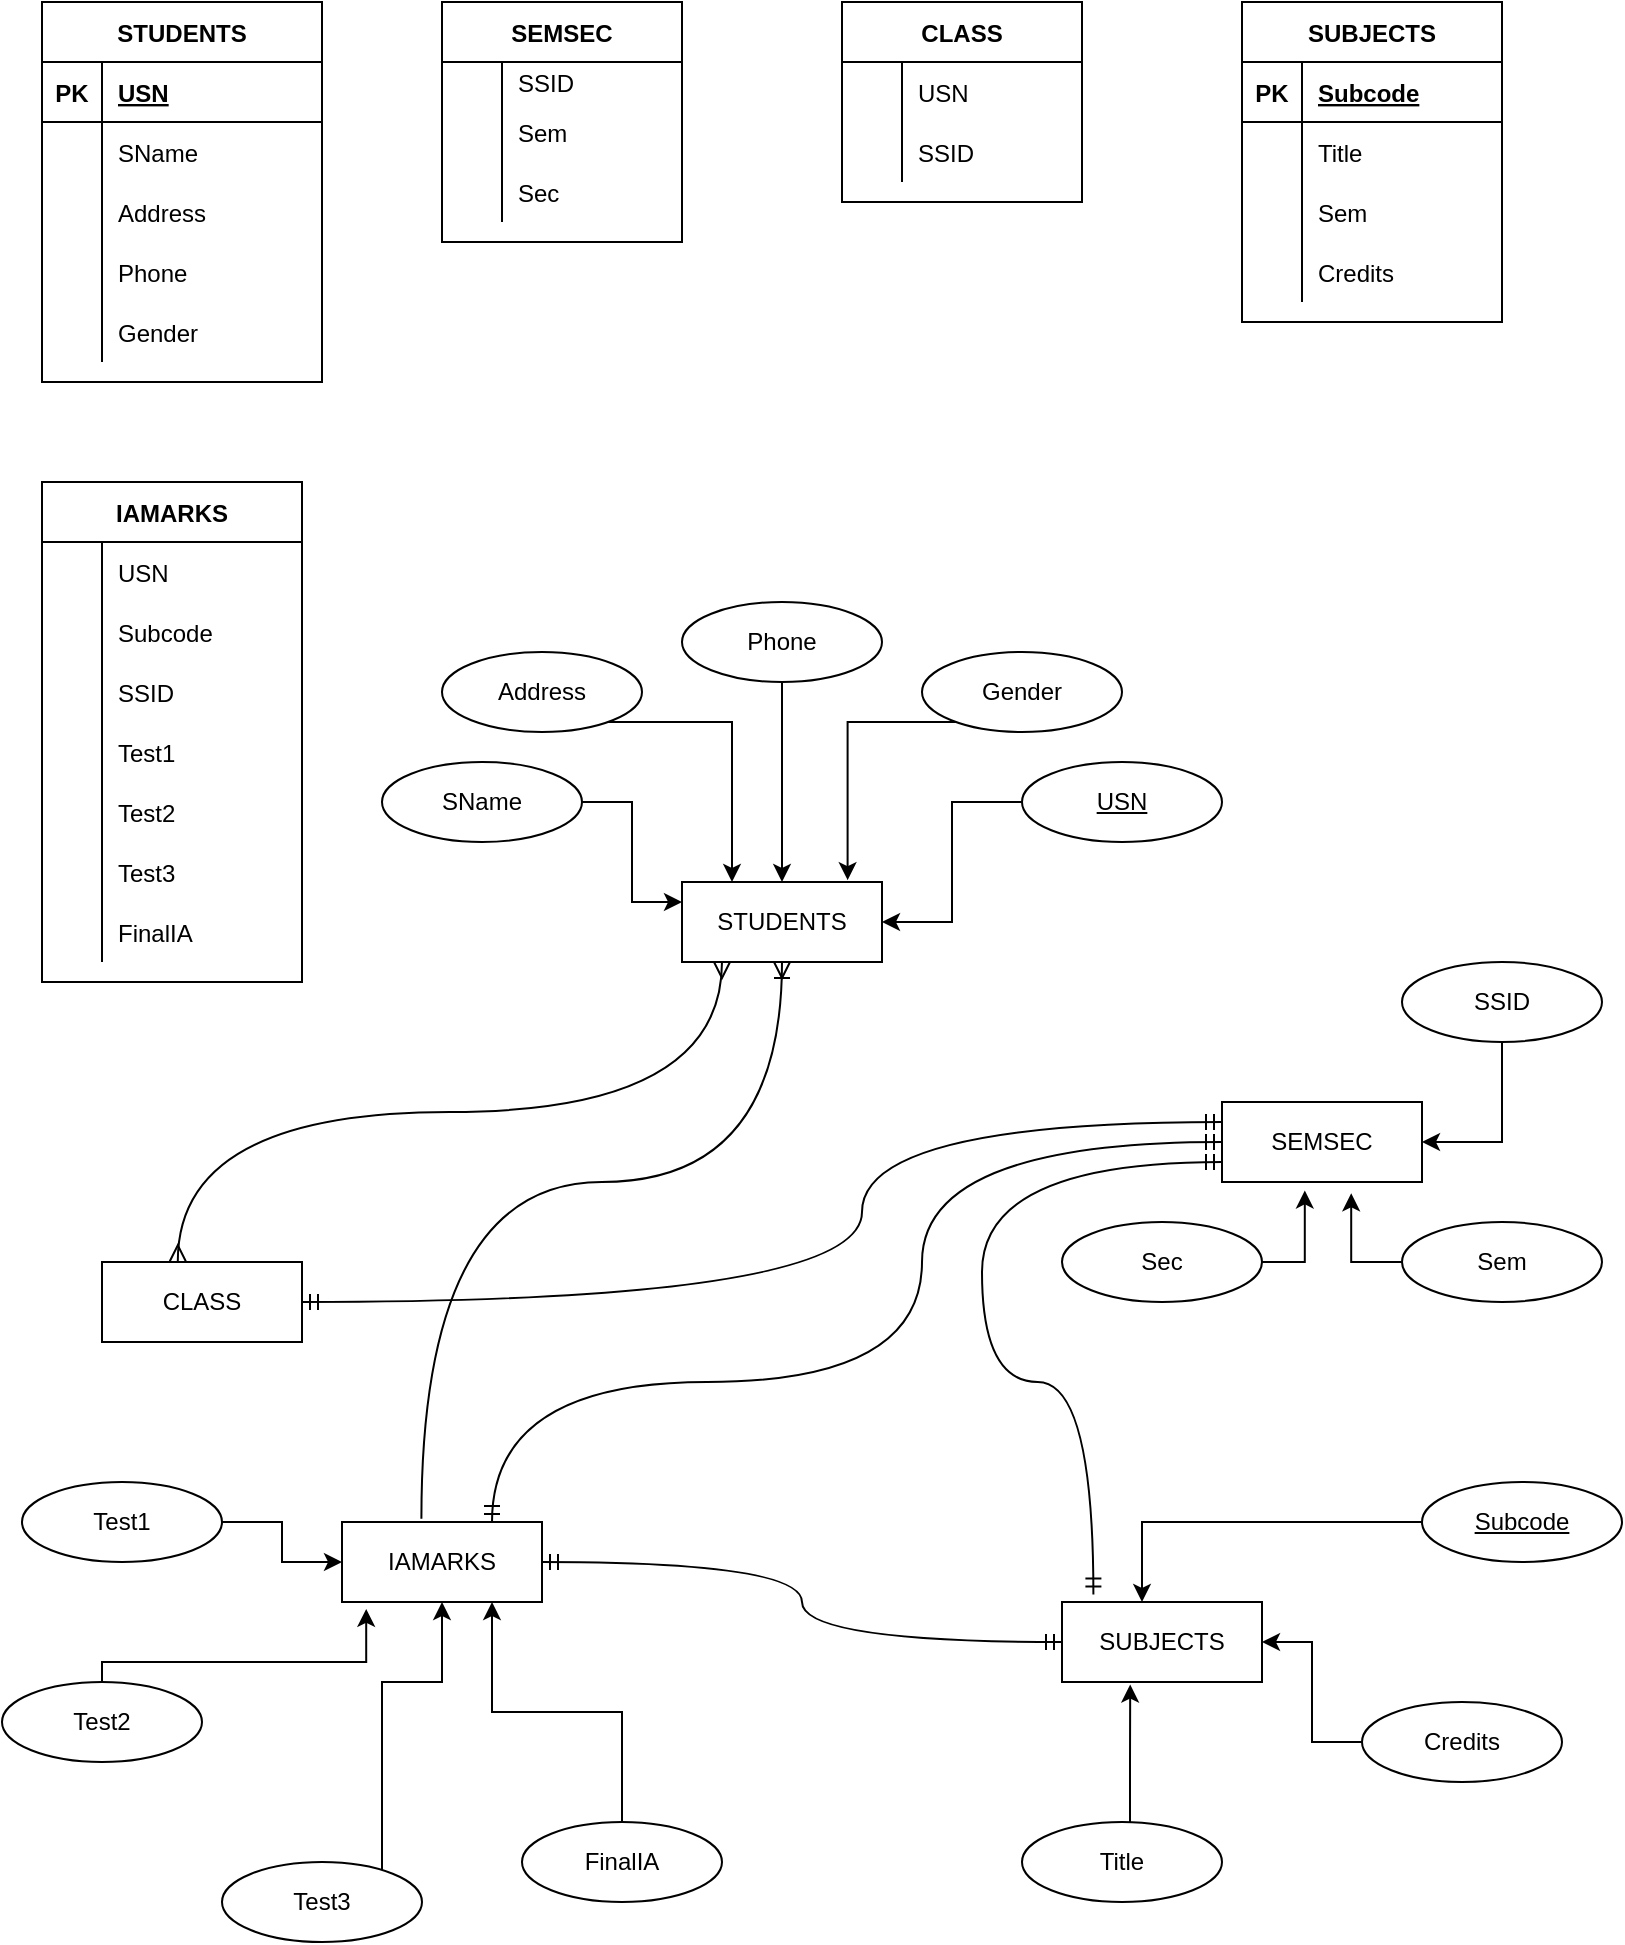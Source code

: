 <mxfile version="15.1.2" type="google"><diagram id="chDAB9A016qZAqYnTGIO" name="Page-1"><mxGraphModel dx="899" dy="472" grid="1" gridSize="10" guides="1" tooltips="1" connect="1" arrows="1" fold="1" page="1" pageScale="1" pageWidth="850" pageHeight="1100" math="0" shadow="0"><root><mxCell id="0"/><mxCell id="1" parent="0"/><mxCell id="co3FYjdz3-iIL1spI5m8-1" value="STUDENTS" style="shape=table;startSize=30;container=1;collapsible=1;childLayout=tableLayout;fixedRows=1;rowLines=0;fontStyle=1;align=center;resizeLast=1;" parent="1" vertex="1"><mxGeometry x="40" y="40" width="140" height="190" as="geometry"><mxRectangle x="40" y="40" width="100" height="30" as="alternateBounds"/></mxGeometry></mxCell><mxCell id="co3FYjdz3-iIL1spI5m8-2" value="" style="shape=partialRectangle;collapsible=0;dropTarget=0;pointerEvents=0;fillColor=none;top=0;left=0;bottom=1;right=0;points=[[0,0.5],[1,0.5]];portConstraint=eastwest;" parent="co3FYjdz3-iIL1spI5m8-1" vertex="1"><mxGeometry y="30" width="140" height="30" as="geometry"/></mxCell><mxCell id="co3FYjdz3-iIL1spI5m8-3" value="PK" style="shape=partialRectangle;connectable=0;fillColor=none;top=0;left=0;bottom=0;right=0;fontStyle=1;overflow=hidden;" parent="co3FYjdz3-iIL1spI5m8-2" vertex="1"><mxGeometry width="30" height="30" as="geometry"/></mxCell><mxCell id="co3FYjdz3-iIL1spI5m8-4" value="USN" style="shape=partialRectangle;connectable=0;fillColor=none;top=0;left=0;bottom=0;right=0;align=left;spacingLeft=6;fontStyle=5;overflow=hidden;" parent="co3FYjdz3-iIL1spI5m8-2" vertex="1"><mxGeometry x="30" width="110" height="30" as="geometry"/></mxCell><mxCell id="co3FYjdz3-iIL1spI5m8-5" value="" style="shape=partialRectangle;collapsible=0;dropTarget=0;pointerEvents=0;fillColor=none;top=0;left=0;bottom=0;right=0;points=[[0,0.5],[1,0.5]];portConstraint=eastwest;" parent="co3FYjdz3-iIL1spI5m8-1" vertex="1"><mxGeometry y="60" width="140" height="30" as="geometry"/></mxCell><mxCell id="co3FYjdz3-iIL1spI5m8-6" value="" style="shape=partialRectangle;connectable=0;fillColor=none;top=0;left=0;bottom=0;right=0;editable=1;overflow=hidden;" parent="co3FYjdz3-iIL1spI5m8-5" vertex="1"><mxGeometry width="30" height="30" as="geometry"/></mxCell><mxCell id="co3FYjdz3-iIL1spI5m8-7" value="SName" style="shape=partialRectangle;connectable=0;fillColor=none;top=0;left=0;bottom=0;right=0;align=left;spacingLeft=6;overflow=hidden;" parent="co3FYjdz3-iIL1spI5m8-5" vertex="1"><mxGeometry x="30" width="110" height="30" as="geometry"/></mxCell><mxCell id="co3FYjdz3-iIL1spI5m8-8" value="" style="shape=partialRectangle;collapsible=0;dropTarget=0;pointerEvents=0;fillColor=none;top=0;left=0;bottom=0;right=0;points=[[0,0.5],[1,0.5]];portConstraint=eastwest;" parent="co3FYjdz3-iIL1spI5m8-1" vertex="1"><mxGeometry y="90" width="140" height="30" as="geometry"/></mxCell><mxCell id="co3FYjdz3-iIL1spI5m8-9" value="" style="shape=partialRectangle;connectable=0;fillColor=none;top=0;left=0;bottom=0;right=0;editable=1;overflow=hidden;" parent="co3FYjdz3-iIL1spI5m8-8" vertex="1"><mxGeometry width="30" height="30" as="geometry"/></mxCell><mxCell id="co3FYjdz3-iIL1spI5m8-10" value="Address" style="shape=partialRectangle;connectable=0;fillColor=none;top=0;left=0;bottom=0;right=0;align=left;spacingLeft=6;overflow=hidden;" parent="co3FYjdz3-iIL1spI5m8-8" vertex="1"><mxGeometry x="30" width="110" height="30" as="geometry"/></mxCell><mxCell id="co3FYjdz3-iIL1spI5m8-11" value="" style="shape=partialRectangle;collapsible=0;dropTarget=0;pointerEvents=0;fillColor=none;top=0;left=0;bottom=0;right=0;points=[[0,0.5],[1,0.5]];portConstraint=eastwest;" parent="co3FYjdz3-iIL1spI5m8-1" vertex="1"><mxGeometry y="120" width="140" height="30" as="geometry"/></mxCell><mxCell id="co3FYjdz3-iIL1spI5m8-12" value="" style="shape=partialRectangle;connectable=0;fillColor=none;top=0;left=0;bottom=0;right=0;editable=1;overflow=hidden;" parent="co3FYjdz3-iIL1spI5m8-11" vertex="1"><mxGeometry width="30" height="30" as="geometry"/></mxCell><mxCell id="co3FYjdz3-iIL1spI5m8-13" value="Phone" style="shape=partialRectangle;connectable=0;fillColor=none;top=0;left=0;bottom=0;right=0;align=left;spacingLeft=6;overflow=hidden;" parent="co3FYjdz3-iIL1spI5m8-11" vertex="1"><mxGeometry x="30" width="110" height="30" as="geometry"/></mxCell><mxCell id="co3FYjdz3-iIL1spI5m8-14" style="shape=partialRectangle;collapsible=0;dropTarget=0;pointerEvents=0;fillColor=none;top=0;left=0;bottom=0;right=0;points=[[0,0.5],[1,0.5]];portConstraint=eastwest;" parent="co3FYjdz3-iIL1spI5m8-1" vertex="1"><mxGeometry y="150" width="140" height="30" as="geometry"/></mxCell><mxCell id="co3FYjdz3-iIL1spI5m8-15" style="shape=partialRectangle;connectable=0;fillColor=none;top=0;left=0;bottom=0;right=0;editable=1;overflow=hidden;" parent="co3FYjdz3-iIL1spI5m8-14" vertex="1"><mxGeometry width="30" height="30" as="geometry"/></mxCell><mxCell id="co3FYjdz3-iIL1spI5m8-16" value="Gender" style="shape=partialRectangle;connectable=0;fillColor=none;top=0;left=0;bottom=0;right=0;align=left;spacingLeft=6;overflow=hidden;" parent="co3FYjdz3-iIL1spI5m8-14" vertex="1"><mxGeometry x="30" width="110" height="30" as="geometry"/></mxCell><mxCell id="co3FYjdz3-iIL1spI5m8-17" value="SEMSEC" style="shape=table;startSize=30;container=1;collapsible=1;childLayout=tableLayout;fixedRows=1;rowLines=0;fontStyle=1;align=center;resizeLast=1;" parent="1" vertex="1"><mxGeometry x="240" y="40" width="120" height="120" as="geometry"><mxRectangle x="240" y="40" width="80" height="30" as="alternateBounds"/></mxGeometry></mxCell><mxCell id="co3FYjdz3-iIL1spI5m8-21" value="" style="shape=partialRectangle;collapsible=0;dropTarget=0;pointerEvents=0;fillColor=none;top=0;left=0;bottom=0;right=0;points=[[0,0.5],[1,0.5]];portConstraint=eastwest;" parent="co3FYjdz3-iIL1spI5m8-17" vertex="1"><mxGeometry y="30" width="120" height="20" as="geometry"/></mxCell><mxCell id="co3FYjdz3-iIL1spI5m8-22" value="" style="shape=partialRectangle;connectable=0;fillColor=none;top=0;left=0;bottom=0;right=0;editable=1;overflow=hidden;" parent="co3FYjdz3-iIL1spI5m8-21" vertex="1"><mxGeometry width="30" height="20" as="geometry"/></mxCell><mxCell id="co3FYjdz3-iIL1spI5m8-23" value="SSID" style="shape=partialRectangle;connectable=0;fillColor=none;top=0;left=0;bottom=0;right=0;align=left;spacingLeft=6;overflow=hidden;" parent="co3FYjdz3-iIL1spI5m8-21" vertex="1"><mxGeometry x="30" width="90" height="20" as="geometry"/></mxCell><mxCell id="co3FYjdz3-iIL1spI5m8-24" value="" style="shape=partialRectangle;collapsible=0;dropTarget=0;pointerEvents=0;fillColor=none;top=0;left=0;bottom=0;right=0;points=[[0,0.5],[1,0.5]];portConstraint=eastwest;" parent="co3FYjdz3-iIL1spI5m8-17" vertex="1"><mxGeometry y="50" width="120" height="30" as="geometry"/></mxCell><mxCell id="co3FYjdz3-iIL1spI5m8-25" value="" style="shape=partialRectangle;connectable=0;fillColor=none;top=0;left=0;bottom=0;right=0;editable=1;overflow=hidden;" parent="co3FYjdz3-iIL1spI5m8-24" vertex="1"><mxGeometry width="30" height="30" as="geometry"/></mxCell><mxCell id="co3FYjdz3-iIL1spI5m8-26" value="Sem" style="shape=partialRectangle;connectable=0;fillColor=none;top=0;left=0;bottom=0;right=0;align=left;spacingLeft=6;overflow=hidden;" parent="co3FYjdz3-iIL1spI5m8-24" vertex="1"><mxGeometry x="30" width="90" height="30" as="geometry"/></mxCell><mxCell id="co3FYjdz3-iIL1spI5m8-27" value="" style="shape=partialRectangle;collapsible=0;dropTarget=0;pointerEvents=0;fillColor=none;top=0;left=0;bottom=0;right=0;points=[[0,0.5],[1,0.5]];portConstraint=eastwest;" parent="co3FYjdz3-iIL1spI5m8-17" vertex="1"><mxGeometry y="80" width="120" height="30" as="geometry"/></mxCell><mxCell id="co3FYjdz3-iIL1spI5m8-28" value="" style="shape=partialRectangle;connectable=0;fillColor=none;top=0;left=0;bottom=0;right=0;editable=1;overflow=hidden;" parent="co3FYjdz3-iIL1spI5m8-27" vertex="1"><mxGeometry width="30" height="30" as="geometry"/></mxCell><mxCell id="co3FYjdz3-iIL1spI5m8-29" value="Sec" style="shape=partialRectangle;connectable=0;fillColor=none;top=0;left=0;bottom=0;right=0;align=left;spacingLeft=6;overflow=hidden;" parent="co3FYjdz3-iIL1spI5m8-27" vertex="1"><mxGeometry x="30" width="90" height="30" as="geometry"/></mxCell><mxCell id="co3FYjdz3-iIL1spI5m8-33" value="CLASS" style="shape=table;startSize=30;container=1;collapsible=1;childLayout=tableLayout;fixedRows=1;rowLines=0;fontStyle=1;align=center;resizeLast=1;" parent="1" vertex="1"><mxGeometry x="440" y="40" width="120" height="100" as="geometry"><mxRectangle x="440" y="40" width="70" height="30" as="alternateBounds"/></mxGeometry></mxCell><mxCell id="co3FYjdz3-iIL1spI5m8-37" value="" style="shape=partialRectangle;collapsible=0;dropTarget=0;pointerEvents=0;fillColor=none;top=0;left=0;bottom=0;right=0;points=[[0,0.5],[1,0.5]];portConstraint=eastwest;" parent="co3FYjdz3-iIL1spI5m8-33" vertex="1"><mxGeometry y="30" width="120" height="30" as="geometry"/></mxCell><mxCell id="co3FYjdz3-iIL1spI5m8-38" value="" style="shape=partialRectangle;connectable=0;fillColor=none;top=0;left=0;bottom=0;right=0;editable=1;overflow=hidden;" parent="co3FYjdz3-iIL1spI5m8-37" vertex="1"><mxGeometry width="30" height="30" as="geometry"/></mxCell><mxCell id="co3FYjdz3-iIL1spI5m8-39" value="USN" style="shape=partialRectangle;connectable=0;fillColor=none;top=0;left=0;bottom=0;right=0;align=left;spacingLeft=6;overflow=hidden;" parent="co3FYjdz3-iIL1spI5m8-37" vertex="1"><mxGeometry x="30" width="90" height="30" as="geometry"/></mxCell><mxCell id="co3FYjdz3-iIL1spI5m8-40" value="" style="shape=partialRectangle;collapsible=0;dropTarget=0;pointerEvents=0;fillColor=none;top=0;left=0;bottom=0;right=0;points=[[0,0.5],[1,0.5]];portConstraint=eastwest;" parent="co3FYjdz3-iIL1spI5m8-33" vertex="1"><mxGeometry y="60" width="120" height="30" as="geometry"/></mxCell><mxCell id="co3FYjdz3-iIL1spI5m8-41" value="" style="shape=partialRectangle;connectable=0;fillColor=none;top=0;left=0;bottom=0;right=0;editable=1;overflow=hidden;" parent="co3FYjdz3-iIL1spI5m8-40" vertex="1"><mxGeometry width="30" height="30" as="geometry"/></mxCell><mxCell id="co3FYjdz3-iIL1spI5m8-42" value="SSID" style="shape=partialRectangle;connectable=0;fillColor=none;top=0;left=0;bottom=0;right=0;align=left;spacingLeft=6;overflow=hidden;" parent="co3FYjdz3-iIL1spI5m8-40" vertex="1"><mxGeometry x="30" width="90" height="30" as="geometry"/></mxCell><mxCell id="co3FYjdz3-iIL1spI5m8-46" value="SUBJECTS" style="shape=table;startSize=30;container=1;collapsible=1;childLayout=tableLayout;fixedRows=1;rowLines=0;fontStyle=1;align=center;resizeLast=1;" parent="1" vertex="1"><mxGeometry x="640" y="40" width="130" height="160" as="geometry"><mxRectangle x="640" y="40" width="100" height="30" as="alternateBounds"/></mxGeometry></mxCell><mxCell id="co3FYjdz3-iIL1spI5m8-47" value="" style="shape=partialRectangle;collapsible=0;dropTarget=0;pointerEvents=0;fillColor=none;top=0;left=0;bottom=1;right=0;points=[[0,0.5],[1,0.5]];portConstraint=eastwest;" parent="co3FYjdz3-iIL1spI5m8-46" vertex="1"><mxGeometry y="30" width="130" height="30" as="geometry"/></mxCell><mxCell id="co3FYjdz3-iIL1spI5m8-48" value="PK" style="shape=partialRectangle;connectable=0;fillColor=none;top=0;left=0;bottom=0;right=0;fontStyle=1;overflow=hidden;" parent="co3FYjdz3-iIL1spI5m8-47" vertex="1"><mxGeometry width="30" height="30" as="geometry"/></mxCell><mxCell id="co3FYjdz3-iIL1spI5m8-49" value="Subcode" style="shape=partialRectangle;connectable=0;fillColor=none;top=0;left=0;bottom=0;right=0;align=left;spacingLeft=6;fontStyle=5;overflow=hidden;" parent="co3FYjdz3-iIL1spI5m8-47" vertex="1"><mxGeometry x="30" width="100" height="30" as="geometry"/></mxCell><mxCell id="co3FYjdz3-iIL1spI5m8-50" value="" style="shape=partialRectangle;collapsible=0;dropTarget=0;pointerEvents=0;fillColor=none;top=0;left=0;bottom=0;right=0;points=[[0,0.5],[1,0.5]];portConstraint=eastwest;" parent="co3FYjdz3-iIL1spI5m8-46" vertex="1"><mxGeometry y="60" width="130" height="30" as="geometry"/></mxCell><mxCell id="co3FYjdz3-iIL1spI5m8-51" value="" style="shape=partialRectangle;connectable=0;fillColor=none;top=0;left=0;bottom=0;right=0;editable=1;overflow=hidden;" parent="co3FYjdz3-iIL1spI5m8-50" vertex="1"><mxGeometry width="30" height="30" as="geometry"/></mxCell><mxCell id="co3FYjdz3-iIL1spI5m8-52" value="Title" style="shape=partialRectangle;connectable=0;fillColor=none;top=0;left=0;bottom=0;right=0;align=left;spacingLeft=6;overflow=hidden;" parent="co3FYjdz3-iIL1spI5m8-50" vertex="1"><mxGeometry x="30" width="100" height="30" as="geometry"/></mxCell><mxCell id="co3FYjdz3-iIL1spI5m8-53" value="" style="shape=partialRectangle;collapsible=0;dropTarget=0;pointerEvents=0;fillColor=none;top=0;left=0;bottom=0;right=0;points=[[0,0.5],[1,0.5]];portConstraint=eastwest;" parent="co3FYjdz3-iIL1spI5m8-46" vertex="1"><mxGeometry y="90" width="130" height="30" as="geometry"/></mxCell><mxCell id="co3FYjdz3-iIL1spI5m8-54" value="" style="shape=partialRectangle;connectable=0;fillColor=none;top=0;left=0;bottom=0;right=0;editable=1;overflow=hidden;" parent="co3FYjdz3-iIL1spI5m8-53" vertex="1"><mxGeometry width="30" height="30" as="geometry"/></mxCell><mxCell id="co3FYjdz3-iIL1spI5m8-55" value="Sem" style="shape=partialRectangle;connectable=0;fillColor=none;top=0;left=0;bottom=0;right=0;align=left;spacingLeft=6;overflow=hidden;" parent="co3FYjdz3-iIL1spI5m8-53" vertex="1"><mxGeometry x="30" width="100" height="30" as="geometry"/></mxCell><mxCell id="co3FYjdz3-iIL1spI5m8-56" value="" style="shape=partialRectangle;collapsible=0;dropTarget=0;pointerEvents=0;fillColor=none;top=0;left=0;bottom=0;right=0;points=[[0,0.5],[1,0.5]];portConstraint=eastwest;" parent="co3FYjdz3-iIL1spI5m8-46" vertex="1"><mxGeometry y="120" width="130" height="30" as="geometry"/></mxCell><mxCell id="co3FYjdz3-iIL1spI5m8-57" value="" style="shape=partialRectangle;connectable=0;fillColor=none;top=0;left=0;bottom=0;right=0;editable=1;overflow=hidden;" parent="co3FYjdz3-iIL1spI5m8-56" vertex="1"><mxGeometry width="30" height="30" as="geometry"/></mxCell><mxCell id="co3FYjdz3-iIL1spI5m8-58" value="Credits" style="shape=partialRectangle;connectable=0;fillColor=none;top=0;left=0;bottom=0;right=0;align=left;spacingLeft=6;overflow=hidden;" parent="co3FYjdz3-iIL1spI5m8-56" vertex="1"><mxGeometry x="30" width="100" height="30" as="geometry"/></mxCell><mxCell id="co3FYjdz3-iIL1spI5m8-59" value="IAMARKS" style="shape=table;startSize=30;container=1;collapsible=1;childLayout=tableLayout;fixedRows=1;rowLines=0;fontStyle=1;align=center;resizeLast=1;" parent="1" vertex="1"><mxGeometry x="40" y="280" width="130" height="250" as="geometry"><mxRectangle x="40" y="280" width="90" height="30" as="alternateBounds"/></mxGeometry></mxCell><mxCell id="co3FYjdz3-iIL1spI5m8-63" value="" style="shape=partialRectangle;collapsible=0;dropTarget=0;pointerEvents=0;fillColor=none;top=0;left=0;bottom=0;right=0;points=[[0,0.5],[1,0.5]];portConstraint=eastwest;" parent="co3FYjdz3-iIL1spI5m8-59" vertex="1"><mxGeometry y="30" width="130" height="30" as="geometry"/></mxCell><mxCell id="co3FYjdz3-iIL1spI5m8-64" value="" style="shape=partialRectangle;connectable=0;fillColor=none;top=0;left=0;bottom=0;right=0;editable=1;overflow=hidden;" parent="co3FYjdz3-iIL1spI5m8-63" vertex="1"><mxGeometry width="30" height="30" as="geometry"/></mxCell><mxCell id="co3FYjdz3-iIL1spI5m8-65" value="USN" style="shape=partialRectangle;connectable=0;fillColor=none;top=0;left=0;bottom=0;right=0;align=left;spacingLeft=6;overflow=hidden;" parent="co3FYjdz3-iIL1spI5m8-63" vertex="1"><mxGeometry x="30" width="100" height="30" as="geometry"/></mxCell><mxCell id="co3FYjdz3-iIL1spI5m8-66" value="" style="shape=partialRectangle;collapsible=0;dropTarget=0;pointerEvents=0;fillColor=none;top=0;left=0;bottom=0;right=0;points=[[0,0.5],[1,0.5]];portConstraint=eastwest;" parent="co3FYjdz3-iIL1spI5m8-59" vertex="1"><mxGeometry y="60" width="130" height="30" as="geometry"/></mxCell><mxCell id="co3FYjdz3-iIL1spI5m8-67" value="" style="shape=partialRectangle;connectable=0;fillColor=none;top=0;left=0;bottom=0;right=0;editable=1;overflow=hidden;" parent="co3FYjdz3-iIL1spI5m8-66" vertex="1"><mxGeometry width="30" height="30" as="geometry"/></mxCell><mxCell id="co3FYjdz3-iIL1spI5m8-68" value="Subcode" style="shape=partialRectangle;connectable=0;fillColor=none;top=0;left=0;bottom=0;right=0;align=left;spacingLeft=6;overflow=hidden;" parent="co3FYjdz3-iIL1spI5m8-66" vertex="1"><mxGeometry x="30" width="100" height="30" as="geometry"/></mxCell><mxCell id="co3FYjdz3-iIL1spI5m8-69" value="" style="shape=partialRectangle;collapsible=0;dropTarget=0;pointerEvents=0;fillColor=none;top=0;left=0;bottom=0;right=0;points=[[0,0.5],[1,0.5]];portConstraint=eastwest;" parent="co3FYjdz3-iIL1spI5m8-59" vertex="1"><mxGeometry y="90" width="130" height="30" as="geometry"/></mxCell><mxCell id="co3FYjdz3-iIL1spI5m8-70" value="" style="shape=partialRectangle;connectable=0;fillColor=none;top=0;left=0;bottom=0;right=0;editable=1;overflow=hidden;" parent="co3FYjdz3-iIL1spI5m8-69" vertex="1"><mxGeometry width="30" height="30" as="geometry"/></mxCell><mxCell id="co3FYjdz3-iIL1spI5m8-71" value="SSID" style="shape=partialRectangle;connectable=0;fillColor=none;top=0;left=0;bottom=0;right=0;align=left;spacingLeft=6;overflow=hidden;" parent="co3FYjdz3-iIL1spI5m8-69" vertex="1"><mxGeometry x="30" width="100" height="30" as="geometry"/></mxCell><mxCell id="co3FYjdz3-iIL1spI5m8-75" style="shape=partialRectangle;collapsible=0;dropTarget=0;pointerEvents=0;fillColor=none;top=0;left=0;bottom=0;right=0;points=[[0,0.5],[1,0.5]];portConstraint=eastwest;" parent="co3FYjdz3-iIL1spI5m8-59" vertex="1"><mxGeometry y="120" width="130" height="30" as="geometry"/></mxCell><mxCell id="co3FYjdz3-iIL1spI5m8-76" style="shape=partialRectangle;connectable=0;fillColor=none;top=0;left=0;bottom=0;right=0;editable=1;overflow=hidden;" parent="co3FYjdz3-iIL1spI5m8-75" vertex="1"><mxGeometry width="30" height="30" as="geometry"/></mxCell><mxCell id="co3FYjdz3-iIL1spI5m8-77" value="Test1" style="shape=partialRectangle;connectable=0;fillColor=none;top=0;left=0;bottom=0;right=0;align=left;spacingLeft=6;overflow=hidden;" parent="co3FYjdz3-iIL1spI5m8-75" vertex="1"><mxGeometry x="30" width="100" height="30" as="geometry"/></mxCell><mxCell id="co3FYjdz3-iIL1spI5m8-72" style="shape=partialRectangle;collapsible=0;dropTarget=0;pointerEvents=0;fillColor=none;top=0;left=0;bottom=0;right=0;points=[[0,0.5],[1,0.5]];portConstraint=eastwest;" parent="co3FYjdz3-iIL1spI5m8-59" vertex="1"><mxGeometry y="150" width="130" height="30" as="geometry"/></mxCell><mxCell id="co3FYjdz3-iIL1spI5m8-73" style="shape=partialRectangle;connectable=0;fillColor=none;top=0;left=0;bottom=0;right=0;editable=1;overflow=hidden;" parent="co3FYjdz3-iIL1spI5m8-72" vertex="1"><mxGeometry width="30" height="30" as="geometry"/></mxCell><mxCell id="co3FYjdz3-iIL1spI5m8-74" value="Test2" style="shape=partialRectangle;connectable=0;fillColor=none;top=0;left=0;bottom=0;right=0;align=left;spacingLeft=6;overflow=hidden;" parent="co3FYjdz3-iIL1spI5m8-72" vertex="1"><mxGeometry x="30" width="100" height="30" as="geometry"/></mxCell><mxCell id="co3FYjdz3-iIL1spI5m8-78" style="shape=partialRectangle;collapsible=0;dropTarget=0;pointerEvents=0;fillColor=none;top=0;left=0;bottom=0;right=0;points=[[0,0.5],[1,0.5]];portConstraint=eastwest;" parent="co3FYjdz3-iIL1spI5m8-59" vertex="1"><mxGeometry y="180" width="130" height="30" as="geometry"/></mxCell><mxCell id="co3FYjdz3-iIL1spI5m8-79" style="shape=partialRectangle;connectable=0;fillColor=none;top=0;left=0;bottom=0;right=0;editable=1;overflow=hidden;" parent="co3FYjdz3-iIL1spI5m8-78" vertex="1"><mxGeometry width="30" height="30" as="geometry"/></mxCell><mxCell id="co3FYjdz3-iIL1spI5m8-80" value="Test3" style="shape=partialRectangle;connectable=0;fillColor=none;top=0;left=0;bottom=0;right=0;align=left;spacingLeft=6;overflow=hidden;" parent="co3FYjdz3-iIL1spI5m8-78" vertex="1"><mxGeometry x="30" width="100" height="30" as="geometry"/></mxCell><mxCell id="co3FYjdz3-iIL1spI5m8-81" style="shape=partialRectangle;collapsible=0;dropTarget=0;pointerEvents=0;fillColor=none;top=0;left=0;bottom=0;right=0;points=[[0,0.5],[1,0.5]];portConstraint=eastwest;" parent="co3FYjdz3-iIL1spI5m8-59" vertex="1"><mxGeometry y="210" width="130" height="30" as="geometry"/></mxCell><mxCell id="co3FYjdz3-iIL1spI5m8-82" style="shape=partialRectangle;connectable=0;fillColor=none;top=0;left=0;bottom=0;right=0;editable=1;overflow=hidden;" parent="co3FYjdz3-iIL1spI5m8-81" vertex="1"><mxGeometry width="30" height="30" as="geometry"/></mxCell><mxCell id="co3FYjdz3-iIL1spI5m8-83" value="FinalIA" style="shape=partialRectangle;connectable=0;fillColor=none;top=0;left=0;bottom=0;right=0;align=left;spacingLeft=6;overflow=hidden;" parent="co3FYjdz3-iIL1spI5m8-81" vertex="1"><mxGeometry x="30" width="100" height="30" as="geometry"/></mxCell><mxCell id="co3FYjdz3-iIL1spI5m8-84" value="STUDENTS" style="whiteSpace=wrap;html=1;align=center;" parent="1" vertex="1"><mxGeometry x="360" y="480" width="100" height="40" as="geometry"/></mxCell><mxCell id="co3FYjdz3-iIL1spI5m8-85" value="CLASS" style="whiteSpace=wrap;html=1;align=center;" parent="1" vertex="1"><mxGeometry x="70" y="670" width="100" height="40" as="geometry"/></mxCell><mxCell id="co3FYjdz3-iIL1spI5m8-86" value="IAMARKS" style="whiteSpace=wrap;html=1;align=center;" parent="1" vertex="1"><mxGeometry x="190" y="800" width="100" height="40" as="geometry"/></mxCell><mxCell id="co3FYjdz3-iIL1spI5m8-87" value="SUBJECTS" style="whiteSpace=wrap;html=1;align=center;" parent="1" vertex="1"><mxGeometry x="550" y="840" width="100" height="40" as="geometry"/></mxCell><mxCell id="co3FYjdz3-iIL1spI5m8-88" value="SEMSEC" style="whiteSpace=wrap;html=1;align=center;" parent="1" vertex="1"><mxGeometry x="630" y="590" width="100" height="40" as="geometry"/></mxCell><mxCell id="co3FYjdz3-iIL1spI5m8-115" style="edgeStyle=orthogonalEdgeStyle;rounded=0;orthogonalLoop=1;jettySize=auto;html=1;entryX=1;entryY=0.5;entryDx=0;entryDy=0;" parent="1" source="co3FYjdz3-iIL1spI5m8-89" target="co3FYjdz3-iIL1spI5m8-84" edge="1"><mxGeometry relative="1" as="geometry"/></mxCell><mxCell id="co3FYjdz3-iIL1spI5m8-89" value="USN" style="ellipse;whiteSpace=wrap;html=1;align=center;fontStyle=4;" parent="1" vertex="1"><mxGeometry x="530" y="420" width="100" height="40" as="geometry"/></mxCell><mxCell id="co3FYjdz3-iIL1spI5m8-113" style="edgeStyle=orthogonalEdgeStyle;rounded=0;orthogonalLoop=1;jettySize=auto;html=1;entryX=0.5;entryY=0;entryDx=0;entryDy=0;" parent="1" source="co3FYjdz3-iIL1spI5m8-90" target="co3FYjdz3-iIL1spI5m8-84" edge="1"><mxGeometry relative="1" as="geometry"/></mxCell><mxCell id="co3FYjdz3-iIL1spI5m8-90" value="Phone" style="ellipse;whiteSpace=wrap;html=1;align=center;" parent="1" vertex="1"><mxGeometry x="360" y="340" width="100" height="40" as="geometry"/></mxCell><mxCell id="co3FYjdz3-iIL1spI5m8-112" style="edgeStyle=orthogonalEdgeStyle;rounded=0;orthogonalLoop=1;jettySize=auto;html=1;entryX=0.25;entryY=0;entryDx=0;entryDy=0;" parent="1" source="co3FYjdz3-iIL1spI5m8-91" target="co3FYjdz3-iIL1spI5m8-84" edge="1"><mxGeometry relative="1" as="geometry"><Array as="points"><mxPoint x="385" y="400"/></Array></mxGeometry></mxCell><mxCell id="co3FYjdz3-iIL1spI5m8-91" value="Address" style="ellipse;whiteSpace=wrap;html=1;align=center;" parent="1" vertex="1"><mxGeometry x="240" y="365" width="100" height="40" as="geometry"/></mxCell><mxCell id="co3FYjdz3-iIL1spI5m8-110" style="edgeStyle=orthogonalEdgeStyle;rounded=0;orthogonalLoop=1;jettySize=auto;html=1;entryX=0;entryY=0.25;entryDx=0;entryDy=0;" parent="1" source="co3FYjdz3-iIL1spI5m8-92" target="co3FYjdz3-iIL1spI5m8-84" edge="1"><mxGeometry relative="1" as="geometry"><mxPoint x="340" y="490" as="targetPoint"/></mxGeometry></mxCell><mxCell id="co3FYjdz3-iIL1spI5m8-92" value="SName" style="ellipse;whiteSpace=wrap;html=1;align=center;" parent="1" vertex="1"><mxGeometry x="210" y="420" width="100" height="40" as="geometry"/></mxCell><mxCell id="co3FYjdz3-iIL1spI5m8-114" style="edgeStyle=orthogonalEdgeStyle;rounded=0;orthogonalLoop=1;jettySize=auto;html=1;entryX=0.828;entryY=-0.023;entryDx=0;entryDy=0;entryPerimeter=0;" parent="1" source="co3FYjdz3-iIL1spI5m8-93" target="co3FYjdz3-iIL1spI5m8-84" edge="1"><mxGeometry relative="1" as="geometry"><Array as="points"><mxPoint x="443" y="400"/></Array></mxGeometry></mxCell><mxCell id="co3FYjdz3-iIL1spI5m8-93" value="Gender" style="ellipse;whiteSpace=wrap;html=1;align=center;" parent="1" vertex="1"><mxGeometry x="480" y="365" width="100" height="40" as="geometry"/></mxCell><mxCell id="co3FYjdz3-iIL1spI5m8-118" style="edgeStyle=orthogonalEdgeStyle;rounded=0;orthogonalLoop=1;jettySize=auto;html=1;" parent="1" source="co3FYjdz3-iIL1spI5m8-96" target="co3FYjdz3-iIL1spI5m8-86" edge="1"><mxGeometry relative="1" as="geometry"/></mxCell><mxCell id="co3FYjdz3-iIL1spI5m8-96" value="Test1" style="ellipse;whiteSpace=wrap;html=1;align=center;" parent="1" vertex="1"><mxGeometry x="30" y="780" width="100" height="40" as="geometry"/></mxCell><mxCell id="co3FYjdz3-iIL1spI5m8-125" style="edgeStyle=orthogonalEdgeStyle;rounded=0;orthogonalLoop=1;jettySize=auto;html=1;entryX=0.4;entryY=0;entryDx=0;entryDy=0;entryPerimeter=0;" parent="1" source="co3FYjdz3-iIL1spI5m8-97" target="co3FYjdz3-iIL1spI5m8-87" edge="1"><mxGeometry relative="1" as="geometry"><Array as="points"><mxPoint x="590" y="800"/></Array></mxGeometry></mxCell><mxCell id="co3FYjdz3-iIL1spI5m8-97" value="Subcode" style="ellipse;whiteSpace=wrap;html=1;align=center;fontStyle=4;" parent="1" vertex="1"><mxGeometry x="730" y="780" width="100" height="40" as="geometry"/></mxCell><mxCell id="co3FYjdz3-iIL1spI5m8-133" style="edgeStyle=orthogonalEdgeStyle;rounded=0;orthogonalLoop=1;jettySize=auto;html=1;entryX=1;entryY=0.5;entryDx=0;entryDy=0;" parent="1" source="co3FYjdz3-iIL1spI5m8-99" target="co3FYjdz3-iIL1spI5m8-88" edge="1"><mxGeometry relative="1" as="geometry"/></mxCell><mxCell id="co3FYjdz3-iIL1spI5m8-99" value="SSID" style="ellipse;whiteSpace=wrap;html=1;align=center;" parent="1" vertex="1"><mxGeometry x="720" y="520" width="100" height="40" as="geometry"/></mxCell><mxCell id="co3FYjdz3-iIL1spI5m8-131" style="edgeStyle=orthogonalEdgeStyle;rounded=0;orthogonalLoop=1;jettySize=auto;html=1;entryX=0.414;entryY=1.105;entryDx=0;entryDy=0;entryPerimeter=0;" parent="1" source="co3FYjdz3-iIL1spI5m8-100" target="co3FYjdz3-iIL1spI5m8-88" edge="1"><mxGeometry relative="1" as="geometry"><Array as="points"><mxPoint x="671" y="670"/></Array></mxGeometry></mxCell><mxCell id="co3FYjdz3-iIL1spI5m8-100" value="Sec" style="ellipse;whiteSpace=wrap;html=1;align=center;" parent="1" vertex="1"><mxGeometry x="550" y="650" width="100" height="40" as="geometry"/></mxCell><mxCell id="co3FYjdz3-iIL1spI5m8-132" style="edgeStyle=orthogonalEdgeStyle;rounded=0;orthogonalLoop=1;jettySize=auto;html=1;entryX=0.646;entryY=1.141;entryDx=0;entryDy=0;entryPerimeter=0;" parent="1" source="co3FYjdz3-iIL1spI5m8-101" target="co3FYjdz3-iIL1spI5m8-88" edge="1"><mxGeometry relative="1" as="geometry"><Array as="points"><mxPoint x="695" y="670"/></Array></mxGeometry></mxCell><mxCell id="co3FYjdz3-iIL1spI5m8-101" value="Sem" style="ellipse;whiteSpace=wrap;html=1;align=center;" parent="1" vertex="1"><mxGeometry x="720" y="650" width="100" height="40" as="geometry"/></mxCell><mxCell id="co3FYjdz3-iIL1spI5m8-119" style="edgeStyle=orthogonalEdgeStyle;rounded=0;orthogonalLoop=1;jettySize=auto;html=1;entryX=0.121;entryY=1.086;entryDx=0;entryDy=0;entryPerimeter=0;" parent="1" source="co3FYjdz3-iIL1spI5m8-102" target="co3FYjdz3-iIL1spI5m8-86" edge="1"><mxGeometry relative="1" as="geometry"><Array as="points"><mxPoint x="70" y="870"/><mxPoint x="202" y="870"/></Array></mxGeometry></mxCell><mxCell id="co3FYjdz3-iIL1spI5m8-102" value="Test2" style="ellipse;whiteSpace=wrap;html=1;align=center;" parent="1" vertex="1"><mxGeometry x="20" y="880" width="100" height="40" as="geometry"/></mxCell><mxCell id="co3FYjdz3-iIL1spI5m8-120" style="edgeStyle=orthogonalEdgeStyle;rounded=0;orthogonalLoop=1;jettySize=auto;html=1;entryX=0.5;entryY=1;entryDx=0;entryDy=0;" parent="1" source="co3FYjdz3-iIL1spI5m8-103" target="co3FYjdz3-iIL1spI5m8-86" edge="1"><mxGeometry relative="1" as="geometry"><Array as="points"><mxPoint x="210" y="880"/><mxPoint x="240" y="880"/></Array></mxGeometry></mxCell><mxCell id="co3FYjdz3-iIL1spI5m8-103" value="Test3" style="ellipse;whiteSpace=wrap;html=1;align=center;" parent="1" vertex="1"><mxGeometry x="130" y="970" width="100" height="40" as="geometry"/></mxCell><mxCell id="co3FYjdz3-iIL1spI5m8-121" style="edgeStyle=orthogonalEdgeStyle;rounded=0;orthogonalLoop=1;jettySize=auto;html=1;entryX=0.75;entryY=1;entryDx=0;entryDy=0;" parent="1" source="co3FYjdz3-iIL1spI5m8-104" target="co3FYjdz3-iIL1spI5m8-86" edge="1"><mxGeometry relative="1" as="geometry"/></mxCell><mxCell id="co3FYjdz3-iIL1spI5m8-104" value="FinalIA" style="ellipse;whiteSpace=wrap;html=1;align=center;" parent="1" vertex="1"><mxGeometry x="280" y="950" width="100" height="40" as="geometry"/></mxCell><mxCell id="co3FYjdz3-iIL1spI5m8-126" style="edgeStyle=orthogonalEdgeStyle;rounded=0;orthogonalLoop=1;jettySize=auto;html=1;entryX=1;entryY=0.5;entryDx=0;entryDy=0;" parent="1" source="co3FYjdz3-iIL1spI5m8-107" target="co3FYjdz3-iIL1spI5m8-87" edge="1"><mxGeometry relative="1" as="geometry"/></mxCell><mxCell id="co3FYjdz3-iIL1spI5m8-107" value="Credits" style="ellipse;whiteSpace=wrap;html=1;align=center;" parent="1" vertex="1"><mxGeometry x="700" y="890" width="100" height="40" as="geometry"/></mxCell><mxCell id="co3FYjdz3-iIL1spI5m8-128" style="edgeStyle=orthogonalEdgeStyle;rounded=0;orthogonalLoop=1;jettySize=auto;html=1;entryX=0.341;entryY=1.032;entryDx=0;entryDy=0;entryPerimeter=0;" parent="1" source="co3FYjdz3-iIL1spI5m8-109" target="co3FYjdz3-iIL1spI5m8-87" edge="1"><mxGeometry relative="1" as="geometry"><Array as="points"><mxPoint x="584" y="920"/><mxPoint x="584" y="920"/></Array></mxGeometry></mxCell><mxCell id="co3FYjdz3-iIL1spI5m8-109" value="Title" style="ellipse;whiteSpace=wrap;html=1;align=center;" parent="1" vertex="1"><mxGeometry x="530" y="950" width="100" height="40" as="geometry"/></mxCell><mxCell id="co3FYjdz3-iIL1spI5m8-139" value="" style="edgeStyle=orthogonalEdgeStyle;fontSize=12;html=1;endArrow=ERmany;startArrow=ERmany;exitX=0.379;exitY=-0.009;exitDx=0;exitDy=0;exitPerimeter=0;entryX=0.2;entryY=1;entryDx=0;entryDy=0;entryPerimeter=0;curved=1;" parent="1" source="co3FYjdz3-iIL1spI5m8-85" target="co3FYjdz3-iIL1spI5m8-84" edge="1"><mxGeometry width="100" height="100" relative="1" as="geometry"><mxPoint x="210" y="620" as="sourcePoint"/><mxPoint x="310" y="520" as="targetPoint"/></mxGeometry></mxCell><mxCell id="co3FYjdz3-iIL1spI5m8-140" value="" style="edgeStyle=orthogonalEdgeStyle;fontSize=12;html=1;endArrow=ERoneToMany;exitX=0.397;exitY=-0.041;exitDx=0;exitDy=0;exitPerimeter=0;curved=1;entryX=0.5;entryY=1;entryDx=0;entryDy=0;" parent="1" source="co3FYjdz3-iIL1spI5m8-86" target="co3FYjdz3-iIL1spI5m8-84" edge="1"><mxGeometry width="100" height="100" relative="1" as="geometry"><mxPoint x="390" y="680" as="sourcePoint"/><mxPoint x="410" y="530" as="targetPoint"/><Array as="points"><mxPoint x="230" y="630"/><mxPoint x="410" y="630"/></Array></mxGeometry></mxCell><mxCell id="co3FYjdz3-iIL1spI5m8-141" value="" style="edgeStyle=orthogonalEdgeStyle;fontSize=12;html=1;endArrow=ERmandOne;startArrow=ERmandOne;exitX=1;exitY=0.5;exitDx=0;exitDy=0;entryX=0;entryY=0.5;entryDx=0;entryDy=0;curved=1;" parent="1" source="co3FYjdz3-iIL1spI5m8-86" target="co3FYjdz3-iIL1spI5m8-87" edge="1"><mxGeometry width="100" height="100" relative="1" as="geometry"><mxPoint x="390" y="880" as="sourcePoint"/><mxPoint x="490" y="780" as="targetPoint"/></mxGeometry></mxCell><mxCell id="co3FYjdz3-iIL1spI5m8-142" value="" style="edgeStyle=orthogonalEdgeStyle;fontSize=12;html=1;endArrow=ERmandOne;startArrow=ERmandOne;exitX=1;exitY=0.5;exitDx=0;exitDy=0;curved=1;" parent="1" source="co3FYjdz3-iIL1spI5m8-85" edge="1"><mxGeometry width="100" height="100" relative="1" as="geometry"><mxPoint x="390" y="780" as="sourcePoint"/><mxPoint x="630" y="600" as="targetPoint"/><Array as="points"><mxPoint x="450" y="690"/><mxPoint x="450" y="600"/></Array></mxGeometry></mxCell><mxCell id="co3FYjdz3-iIL1spI5m8-144" value="" style="edgeStyle=orthogonalEdgeStyle;fontSize=12;html=1;endArrow=ERmandOne;startArrow=ERmandOne;exitX=0.157;exitY=-0.095;exitDx=0;exitDy=0;exitPerimeter=0;curved=1;" parent="1" source="co3FYjdz3-iIL1spI5m8-87" edge="1"><mxGeometry width="100" height="100" relative="1" as="geometry"><mxPoint x="390" y="820" as="sourcePoint"/><mxPoint x="630" y="620" as="targetPoint"/><Array as="points"><mxPoint x="566" y="730"/><mxPoint x="510" y="730"/><mxPoint x="510" y="620"/></Array></mxGeometry></mxCell><mxCell id="co3FYjdz3-iIL1spI5m8-145" value="" style="edgeStyle=orthogonalEdgeStyle;fontSize=12;html=1;endArrow=ERmandOne;startArrow=ERmandOne;entryX=0;entryY=0.5;entryDx=0;entryDy=0;exitX=0.75;exitY=0;exitDx=0;exitDy=0;curved=1;" parent="1" source="co3FYjdz3-iIL1spI5m8-86" target="co3FYjdz3-iIL1spI5m8-88" edge="1"><mxGeometry width="100" height="100" relative="1" as="geometry"><mxPoint x="390" y="820" as="sourcePoint"/><mxPoint x="490" y="720" as="targetPoint"/><Array as="points"><mxPoint x="265" y="730"/><mxPoint x="480" y="730"/><mxPoint x="480" y="610"/></Array></mxGeometry></mxCell></root></mxGraphModel></diagram></mxfile>
